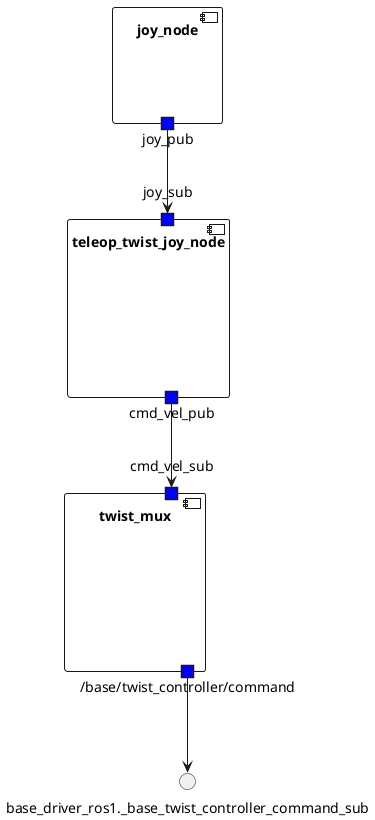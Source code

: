 @startuml

/'SUBSYSTEMS'/

  component joy_node {

/' PORTS DEFINED AS AVAILABLE IN THE ROSSYSTEM FILE '/
    portout joy_node.joy_pub as "joy_pub" #blue

/' PORTS FROM THE ORIGINAL NODE '/
  }

  component twist_mux {

/' PORTS DEFINED AS AVAILABLE IN THE ROSSYSTEM FILE '/
    portout twist_mux._base_twist_controller_command as "/base/twist_controller/command" #blue
    portin twist_mux.cmd_vel_sub as "cmd_vel_sub" #blue

/' PORTS FROM THE ORIGINAL NODE '/
  }

  component teleop_twist_joy_node {

/' PORTS DEFINED AS AVAILABLE IN THE ROSSYSTEM FILE '/
    portin teleop_twist_joy_node.joy_sub as "joy_sub" #blue
    portout teleop_twist_joy_node.cmd_vel_pub as "cmd_vel_pub" #blue

/' PORTS FROM THE ORIGINAL NODE '/
  }

  twist_mux._base_twist_controller_command --> base_driver_ros1._base_twist_controller_command_sub
  joy_node.joy_pub --> teleop_twist_joy_node.joy_sub
  teleop_twist_joy_node.cmd_vel_pub --> twist_mux.cmd_vel_sub

@enduml